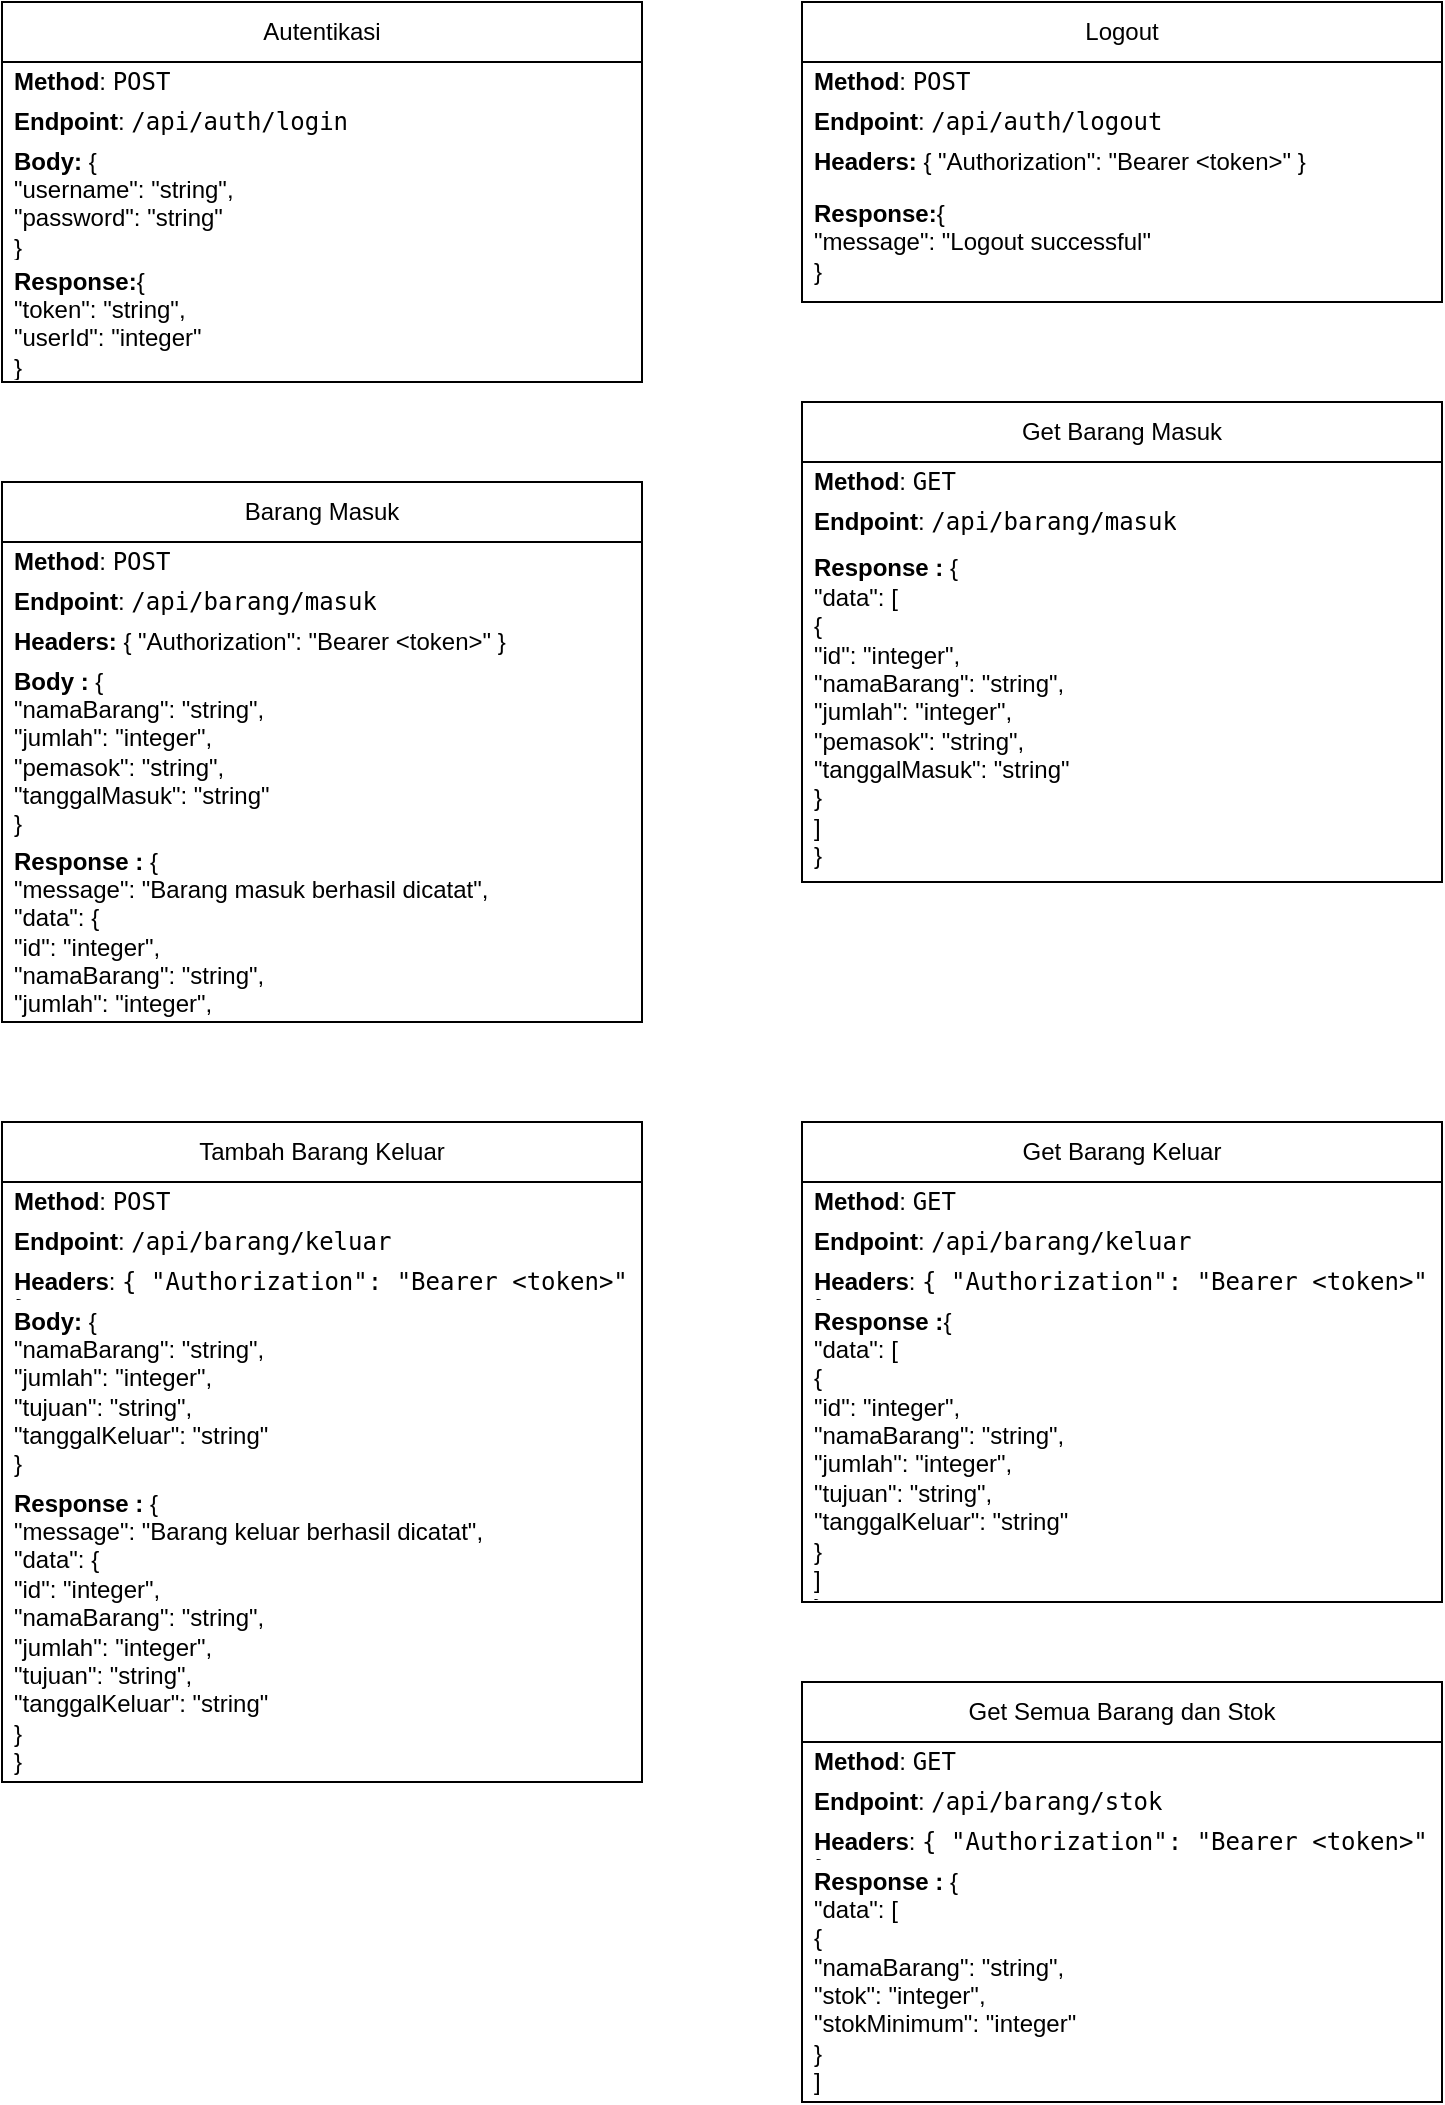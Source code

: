 <mxfile version="25.0.1">
  <diagram name="Halaman-1" id="sQ41wep3_2fcKu83onop">
    <mxGraphModel dx="880" dy="527" grid="1" gridSize="10" guides="1" tooltips="1" connect="1" arrows="1" fold="1" page="1" pageScale="1" pageWidth="827" pageHeight="1169" math="0" shadow="0">
      <root>
        <mxCell id="0" />
        <mxCell id="1" parent="0" />
        <mxCell id="IIk64PeaFXEYmDNorfwS-2" value="Autentikasi" style="swimlane;fontStyle=0;childLayout=stackLayout;horizontal=1;startSize=30;horizontalStack=0;resizeParent=1;resizeParentMax=0;resizeLast=0;collapsible=1;marginBottom=0;whiteSpace=wrap;html=1;" vertex="1" parent="1">
          <mxGeometry width="320" height="190" as="geometry" />
        </mxCell>
        <mxCell id="IIk64PeaFXEYmDNorfwS-3" value="&lt;strong&gt;Method&lt;/strong&gt;: &lt;code&gt;POST&lt;/code&gt;" style="text;strokeColor=none;fillColor=none;align=left;verticalAlign=middle;spacingLeft=4;spacingRight=4;overflow=hidden;points=[[0,0.5],[1,0.5]];portConstraint=eastwest;rotatable=0;whiteSpace=wrap;html=1;" vertex="1" parent="IIk64PeaFXEYmDNorfwS-2">
          <mxGeometry y="30" width="320" height="20" as="geometry" />
        </mxCell>
        <mxCell id="IIk64PeaFXEYmDNorfwS-4" value="&lt;strong&gt;Endpoint&lt;/strong&gt;: &lt;code&gt;/api/auth/login&lt;/code&gt;" style="text;strokeColor=none;fillColor=none;align=left;verticalAlign=middle;spacingLeft=4;spacingRight=4;overflow=hidden;points=[[0,0.5],[1,0.5]];portConstraint=eastwest;rotatable=0;whiteSpace=wrap;html=1;" vertex="1" parent="IIk64PeaFXEYmDNorfwS-2">
          <mxGeometry y="50" width="320" height="20" as="geometry" />
        </mxCell>
        <mxCell id="IIk64PeaFXEYmDNorfwS-6" value="&lt;b&gt;Body:&amp;nbsp;&lt;/b&gt;&lt;span style=&quot;background-color: initial;&quot;&gt;{&lt;/span&gt;&lt;div&gt;  &lt;span class=&quot;hljs-attr&quot;&gt;&quot;username&quot;&lt;/span&gt;&lt;span class=&quot;hljs-punctuation&quot;&gt;:&lt;/span&gt; &lt;span class=&quot;hljs-string&quot;&gt;&quot;string&quot;&lt;/span&gt;&lt;span class=&quot;hljs-punctuation&quot;&gt;,&lt;/span&gt;&lt;br&gt;  &lt;span class=&quot;hljs-attr&quot;&gt;&quot;password&quot;&lt;/span&gt;&lt;span class=&quot;hljs-punctuation&quot;&gt;:&lt;/span&gt; &lt;span class=&quot;hljs-string&quot;&gt;&quot;string&quot;&lt;/span&gt;&lt;br&gt;&lt;span class=&quot;hljs-punctuation&quot;&gt;}&lt;/span&gt;&amp;nbsp;&lt;/div&gt;" style="text;strokeColor=none;fillColor=none;align=left;verticalAlign=middle;spacingLeft=4;spacingRight=4;overflow=hidden;points=[[0,0.5],[1,0.5]];portConstraint=eastwest;rotatable=0;whiteSpace=wrap;html=1;" vertex="1" parent="IIk64PeaFXEYmDNorfwS-2">
          <mxGeometry y="70" width="320" height="60" as="geometry" />
        </mxCell>
        <mxCell id="IIk64PeaFXEYmDNorfwS-5" value="&lt;span class=&quot;hljs-punctuation&quot;&gt;&lt;b&gt;Response:&lt;/b&gt;&lt;/span&gt;&lt;span class=&quot;hljs-punctuation&quot;&gt;{&lt;/span&gt;&lt;br&gt;  &lt;span class=&quot;hljs-attr&quot;&gt;&quot;token&quot;&lt;/span&gt;&lt;span class=&quot;hljs-punctuation&quot;&gt;:&lt;/span&gt; &lt;span class=&quot;hljs-string&quot;&gt;&quot;string&quot;&lt;/span&gt;&lt;span class=&quot;hljs-punctuation&quot;&gt;,&lt;/span&gt;&lt;br&gt;  &lt;span class=&quot;hljs-attr&quot;&gt;&quot;userId&quot;&lt;/span&gt;&lt;span class=&quot;hljs-punctuation&quot;&gt;:&lt;/span&gt; &lt;span class=&quot;hljs-string&quot;&gt;&quot;integer&quot;&lt;/span&gt;&lt;br&gt;&lt;span class=&quot;hljs-punctuation&quot;&gt;}&lt;/span&gt;" style="text;strokeColor=none;fillColor=none;align=left;verticalAlign=middle;spacingLeft=4;spacingRight=4;overflow=hidden;points=[[0,0.5],[1,0.5]];portConstraint=eastwest;rotatable=0;whiteSpace=wrap;html=1;" vertex="1" parent="IIk64PeaFXEYmDNorfwS-2">
          <mxGeometry y="130" width="320" height="60" as="geometry" />
        </mxCell>
        <mxCell id="IIk64PeaFXEYmDNorfwS-7" value="Logout" style="swimlane;fontStyle=0;childLayout=stackLayout;horizontal=1;startSize=30;horizontalStack=0;resizeParent=1;resizeParentMax=0;resizeLast=0;collapsible=1;marginBottom=0;whiteSpace=wrap;html=1;" vertex="1" parent="1">
          <mxGeometry x="400" width="320" height="150" as="geometry" />
        </mxCell>
        <mxCell id="IIk64PeaFXEYmDNorfwS-8" value="&lt;strong&gt;Method&lt;/strong&gt;: &lt;code&gt;POST&lt;/code&gt;" style="text;strokeColor=none;fillColor=none;align=left;verticalAlign=middle;spacingLeft=4;spacingRight=4;overflow=hidden;points=[[0,0.5],[1,0.5]];portConstraint=eastwest;rotatable=0;whiteSpace=wrap;html=1;" vertex="1" parent="IIk64PeaFXEYmDNorfwS-7">
          <mxGeometry y="30" width="320" height="20" as="geometry" />
        </mxCell>
        <mxCell id="IIk64PeaFXEYmDNorfwS-9" value="&lt;strong&gt;Endpoint&lt;/strong&gt;: &lt;code&gt;/api/auth/logout&lt;/code&gt;" style="text;strokeColor=none;fillColor=none;align=left;verticalAlign=middle;spacingLeft=4;spacingRight=4;overflow=hidden;points=[[0,0.5],[1,0.5]];portConstraint=eastwest;rotatable=0;whiteSpace=wrap;html=1;" vertex="1" parent="IIk64PeaFXEYmDNorfwS-7">
          <mxGeometry y="50" width="320" height="20" as="geometry" />
        </mxCell>
        <mxCell id="IIk64PeaFXEYmDNorfwS-10" value="&lt;div&gt;&lt;span class=&quot;hljs-attr&quot;&gt;&lt;b&gt;Headers:&lt;/b&gt;&amp;nbsp;{ &quot;Authorization&quot;: &quot;Bearer &amp;lt;token&amp;gt;&quot; }&lt;/span&gt;&amp;nbsp;&lt;/div&gt;" style="text;strokeColor=none;fillColor=none;align=left;verticalAlign=middle;spacingLeft=4;spacingRight=4;overflow=hidden;points=[[0,0.5],[1,0.5]];portConstraint=eastwest;rotatable=0;whiteSpace=wrap;html=1;" vertex="1" parent="IIk64PeaFXEYmDNorfwS-7">
          <mxGeometry y="70" width="320" height="20" as="geometry" />
        </mxCell>
        <mxCell id="IIk64PeaFXEYmDNorfwS-11" value="&lt;span class=&quot;hljs-punctuation&quot;&gt;&lt;b&gt;Response:&lt;/b&gt;&lt;/span&gt;&lt;span class=&quot;hljs-punctuation&quot;&gt;{&lt;/span&gt;&lt;br&gt;  &lt;span class=&quot;hljs-attr&quot;&gt;&quot;message&quot;&lt;/span&gt;&lt;span class=&quot;hljs-punctuation&quot;&gt;:&lt;/span&gt; &lt;span class=&quot;hljs-string&quot;&gt;&quot;Logout successful&quot;&lt;/span&gt;&lt;br&gt;&lt;span class=&quot;hljs-punctuation&quot;&gt;}&lt;/span&gt;" style="text;strokeColor=none;fillColor=none;align=left;verticalAlign=middle;spacingLeft=4;spacingRight=4;overflow=hidden;points=[[0,0.5],[1,0.5]];portConstraint=eastwest;rotatable=0;whiteSpace=wrap;html=1;" vertex="1" parent="IIk64PeaFXEYmDNorfwS-7">
          <mxGeometry y="90" width="320" height="60" as="geometry" />
        </mxCell>
        <mxCell id="IIk64PeaFXEYmDNorfwS-12" value="Barang Masuk" style="swimlane;fontStyle=0;childLayout=stackLayout;horizontal=1;startSize=30;horizontalStack=0;resizeParent=1;resizeParentMax=0;resizeLast=0;collapsible=1;marginBottom=0;whiteSpace=wrap;html=1;" vertex="1" parent="1">
          <mxGeometry y="240" width="320" height="270" as="geometry" />
        </mxCell>
        <mxCell id="IIk64PeaFXEYmDNorfwS-13" value="&lt;strong&gt;Method&lt;/strong&gt;: &lt;code&gt;POST&lt;/code&gt;" style="text;strokeColor=none;fillColor=none;align=left;verticalAlign=middle;spacingLeft=4;spacingRight=4;overflow=hidden;points=[[0,0.5],[1,0.5]];portConstraint=eastwest;rotatable=0;whiteSpace=wrap;html=1;" vertex="1" parent="IIk64PeaFXEYmDNorfwS-12">
          <mxGeometry y="30" width="320" height="20" as="geometry" />
        </mxCell>
        <mxCell id="IIk64PeaFXEYmDNorfwS-14" value="&lt;strong&gt;Endpoint&lt;/strong&gt;: &lt;code&gt;/api/barang/masuk&lt;/code&gt;" style="text;strokeColor=none;fillColor=none;align=left;verticalAlign=middle;spacingLeft=4;spacingRight=4;overflow=hidden;points=[[0,0.5],[1,0.5]];portConstraint=eastwest;rotatable=0;whiteSpace=wrap;html=1;" vertex="1" parent="IIk64PeaFXEYmDNorfwS-12">
          <mxGeometry y="50" width="320" height="20" as="geometry" />
        </mxCell>
        <mxCell id="IIk64PeaFXEYmDNorfwS-15" value="&lt;div&gt;&lt;span class=&quot;hljs-attr&quot;&gt;&lt;b&gt;Headers:&amp;nbsp;&lt;/b&gt;&lt;/span&gt;&lt;span style=&quot;background-color: initial;&quot;&gt;{ &quot;Authorization&quot;: &quot;Bearer &amp;lt;token&amp;gt;&quot; }&lt;/span&gt;&lt;/div&gt;" style="text;strokeColor=none;fillColor=none;align=left;verticalAlign=middle;spacingLeft=4;spacingRight=4;overflow=hidden;points=[[0,0.5],[1,0.5]];portConstraint=eastwest;rotatable=0;whiteSpace=wrap;html=1;" vertex="1" parent="IIk64PeaFXEYmDNorfwS-12">
          <mxGeometry y="70" width="320" height="20" as="geometry" />
        </mxCell>
        <mxCell id="IIk64PeaFXEYmDNorfwS-22" value="&lt;span class=&quot;hljs-punctuation&quot;&gt;&lt;b&gt;Body :&amp;nbsp;&lt;/b&gt;&lt;/span&gt;&lt;span class=&quot;hljs-punctuation&quot;&gt;{&lt;/span&gt;&lt;br&gt;  &lt;span class=&quot;hljs-attr&quot;&gt;&quot;namaBarang&quot;&lt;/span&gt;&lt;span class=&quot;hljs-punctuation&quot;&gt;:&lt;/span&gt; &lt;span class=&quot;hljs-string&quot;&gt;&quot;string&quot;&lt;/span&gt;&lt;span class=&quot;hljs-punctuation&quot;&gt;,&lt;/span&gt;&lt;br&gt;  &lt;span class=&quot;hljs-attr&quot;&gt;&quot;jumlah&quot;&lt;/span&gt;&lt;span class=&quot;hljs-punctuation&quot;&gt;:&lt;/span&gt; &lt;span class=&quot;hljs-string&quot;&gt;&quot;integer&quot;&lt;/span&gt;&lt;span class=&quot;hljs-punctuation&quot;&gt;,&lt;/span&gt;&lt;br&gt;  &lt;span class=&quot;hljs-attr&quot;&gt;&quot;pemasok&quot;&lt;/span&gt;&lt;span class=&quot;hljs-punctuation&quot;&gt;:&lt;/span&gt; &lt;span class=&quot;hljs-string&quot;&gt;&quot;string&quot;&lt;/span&gt;&lt;span class=&quot;hljs-punctuation&quot;&gt;,&lt;/span&gt;&lt;br&gt;  &lt;span class=&quot;hljs-attr&quot;&gt;&quot;tanggalMasuk&quot;&lt;/span&gt;&lt;span class=&quot;hljs-punctuation&quot;&gt;:&lt;/span&gt; &lt;span class=&quot;hljs-string&quot;&gt;&quot;string&quot;&lt;/span&gt;&lt;br&gt;&lt;span class=&quot;hljs-punctuation&quot;&gt;}&lt;/span&gt;" style="text;strokeColor=none;fillColor=none;align=left;verticalAlign=middle;spacingLeft=4;spacingRight=4;overflow=hidden;points=[[0,0.5],[1,0.5]];portConstraint=eastwest;rotatable=0;whiteSpace=wrap;html=1;" vertex="1" parent="IIk64PeaFXEYmDNorfwS-12">
          <mxGeometry y="90" width="320" height="90" as="geometry" />
        </mxCell>
        <mxCell id="IIk64PeaFXEYmDNorfwS-16" value="&lt;span class=&quot;hljs-punctuation&quot;&gt;&lt;b&gt;Response :&amp;nbsp;&lt;/b&gt;&lt;/span&gt;&lt;span class=&quot;hljs-punctuation&quot;&gt;{&lt;/span&gt;&lt;br&gt;  &lt;span class=&quot;hljs-attr&quot;&gt;&quot;message&quot;&lt;/span&gt;&lt;span class=&quot;hljs-punctuation&quot;&gt;:&lt;/span&gt; &lt;span class=&quot;hljs-string&quot;&gt;&quot;Barang masuk berhasil dicatat&quot;&lt;/span&gt;&lt;span class=&quot;hljs-punctuation&quot;&gt;,&lt;/span&gt;&lt;br&gt;  &lt;span class=&quot;hljs-attr&quot;&gt;&quot;data&quot;&lt;/span&gt;&lt;span class=&quot;hljs-punctuation&quot;&gt;:&lt;/span&gt; &lt;span class=&quot;hljs-punctuation&quot;&gt;{&lt;/span&gt;&lt;br&gt;    &lt;span class=&quot;hljs-attr&quot;&gt;&quot;id&quot;&lt;/span&gt;&lt;span class=&quot;hljs-punctuation&quot;&gt;:&lt;/span&gt; &lt;span class=&quot;hljs-string&quot;&gt;&quot;integer&quot;&lt;/span&gt;&lt;span class=&quot;hljs-punctuation&quot;&gt;,&lt;/span&gt;&lt;br&gt;    &lt;span class=&quot;hljs-attr&quot;&gt;&quot;namaBarang&quot;&lt;/span&gt;&lt;span class=&quot;hljs-punctuation&quot;&gt;:&lt;/span&gt; &lt;span class=&quot;hljs-string&quot;&gt;&quot;string&quot;&lt;/span&gt;&lt;span class=&quot;hljs-punctuation&quot;&gt;,&lt;/span&gt;&lt;br&gt;    &lt;span class=&quot;hljs-attr&quot;&gt;&quot;jumlah&quot;&lt;/span&gt;&lt;span class=&quot;hljs-punctuation&quot;&gt;:&lt;/span&gt; &lt;span class=&quot;hljs-string&quot;&gt;&quot;integer&quot;&lt;/span&gt;&lt;span class=&quot;hljs-punctuation&quot;&gt;,&lt;/span&gt;&lt;br&gt;    &lt;span class=&quot;hljs-attr&quot;&gt;&quot;tanggalMasuk&quot;&lt;/span&gt;&lt;span class=&quot;hljs-punctuation&quot;&gt;:&lt;/span&gt; &lt;span class=&quot;hljs-string&quot;&gt;&quot;string&quot;&lt;/span&gt;&lt;br&gt;  &lt;span class=&quot;hljs-punctuation&quot;&gt;}&lt;/span&gt;" style="text;strokeColor=none;fillColor=none;align=left;verticalAlign=middle;spacingLeft=4;spacingRight=4;overflow=hidden;points=[[0,0.5],[1,0.5]];portConstraint=eastwest;rotatable=0;whiteSpace=wrap;html=1;" vertex="1" parent="IIk64PeaFXEYmDNorfwS-12">
          <mxGeometry y="180" width="320" height="90" as="geometry" />
        </mxCell>
        <mxCell id="IIk64PeaFXEYmDNorfwS-17" value="Get Barang Masuk" style="swimlane;fontStyle=0;childLayout=stackLayout;horizontal=1;startSize=30;horizontalStack=0;resizeParent=1;resizeParentMax=0;resizeLast=0;collapsible=1;marginBottom=0;whiteSpace=wrap;html=1;" vertex="1" parent="1">
          <mxGeometry x="400" y="200" width="320" height="240" as="geometry" />
        </mxCell>
        <mxCell id="IIk64PeaFXEYmDNorfwS-18" value="&lt;strong&gt;Method&lt;/strong&gt;: &lt;code&gt;GET&lt;/code&gt;" style="text;strokeColor=none;fillColor=none;align=left;verticalAlign=middle;spacingLeft=4;spacingRight=4;overflow=hidden;points=[[0,0.5],[1,0.5]];portConstraint=eastwest;rotatable=0;whiteSpace=wrap;html=1;" vertex="1" parent="IIk64PeaFXEYmDNorfwS-17">
          <mxGeometry y="30" width="320" height="20" as="geometry" />
        </mxCell>
        <mxCell id="IIk64PeaFXEYmDNorfwS-19" value="&lt;strong&gt;Endpoint&lt;/strong&gt;: &lt;code&gt;/api/barang/masuk&lt;/code&gt;" style="text;strokeColor=none;fillColor=none;align=left;verticalAlign=middle;spacingLeft=4;spacingRight=4;overflow=hidden;points=[[0,0.5],[1,0.5]];portConstraint=eastwest;rotatable=0;whiteSpace=wrap;html=1;" vertex="1" parent="IIk64PeaFXEYmDNorfwS-17">
          <mxGeometry y="50" width="320" height="20" as="geometry" />
        </mxCell>
        <mxCell id="IIk64PeaFXEYmDNorfwS-21" value="&lt;span class=&quot;hljs-punctuation&quot;&gt;&lt;b&gt;Response :&amp;nbsp;&lt;/b&gt;&lt;/span&gt;&lt;span class=&quot;hljs-punctuation&quot;&gt;{&lt;/span&gt;&lt;br&gt;  &lt;span class=&quot;hljs-attr&quot;&gt;&quot;data&quot;&lt;/span&gt;&lt;span class=&quot;hljs-punctuation&quot;&gt;:&lt;/span&gt; &lt;span class=&quot;hljs-punctuation&quot;&gt;[&lt;/span&gt;&lt;br&gt;    &lt;span class=&quot;hljs-punctuation&quot;&gt;{&lt;/span&gt;&lt;br&gt;      &lt;span class=&quot;hljs-attr&quot;&gt;&quot;id&quot;&lt;/span&gt;&lt;span class=&quot;hljs-punctuation&quot;&gt;:&lt;/span&gt; &lt;span class=&quot;hljs-string&quot;&gt;&quot;integer&quot;&lt;/span&gt;&lt;span class=&quot;hljs-punctuation&quot;&gt;,&lt;/span&gt;&lt;br&gt;      &lt;span class=&quot;hljs-attr&quot;&gt;&quot;namaBarang&quot;&lt;/span&gt;&lt;span class=&quot;hljs-punctuation&quot;&gt;:&lt;/span&gt; &lt;span class=&quot;hljs-string&quot;&gt;&quot;string&quot;&lt;/span&gt;&lt;span class=&quot;hljs-punctuation&quot;&gt;,&lt;/span&gt;&lt;br&gt;      &lt;span class=&quot;hljs-attr&quot;&gt;&quot;jumlah&quot;&lt;/span&gt;&lt;span class=&quot;hljs-punctuation&quot;&gt;:&lt;/span&gt; &lt;span class=&quot;hljs-string&quot;&gt;&quot;integer&quot;&lt;/span&gt;&lt;span class=&quot;hljs-punctuation&quot;&gt;,&lt;/span&gt;&lt;br&gt;      &lt;span class=&quot;hljs-attr&quot;&gt;&quot;pemasok&quot;&lt;/span&gt;&lt;span class=&quot;hljs-punctuation&quot;&gt;:&lt;/span&gt; &lt;span class=&quot;hljs-string&quot;&gt;&quot;string&quot;&lt;/span&gt;&lt;span class=&quot;hljs-punctuation&quot;&gt;,&lt;/span&gt;&lt;br&gt;      &lt;span class=&quot;hljs-attr&quot;&gt;&quot;tanggalMasuk&quot;&lt;/span&gt;&lt;span class=&quot;hljs-punctuation&quot;&gt;:&lt;/span&gt; &lt;span class=&quot;hljs-string&quot;&gt;&quot;string&quot;&lt;/span&gt;&lt;br&gt;    &lt;span class=&quot;hljs-punctuation&quot;&gt;}&lt;/span&gt;&lt;br&gt;  &lt;span class=&quot;hljs-punctuation&quot;&gt;]&lt;/span&gt;&lt;br&gt;&lt;span class=&quot;hljs-punctuation&quot;&gt;}&lt;/span&gt;" style="text;strokeColor=none;fillColor=none;align=left;verticalAlign=middle;spacingLeft=4;spacingRight=4;overflow=hidden;points=[[0,0.5],[1,0.5]];portConstraint=eastwest;rotatable=0;whiteSpace=wrap;html=1;" vertex="1" parent="IIk64PeaFXEYmDNorfwS-17">
          <mxGeometry y="70" width="320" height="170" as="geometry" />
        </mxCell>
        <mxCell id="IIk64PeaFXEYmDNorfwS-23" value="Tambah Barang Keluar" style="swimlane;fontStyle=0;childLayout=stackLayout;horizontal=1;startSize=30;horizontalStack=0;resizeParent=1;resizeParentMax=0;resizeLast=0;collapsible=1;marginBottom=0;whiteSpace=wrap;html=1;" vertex="1" parent="1">
          <mxGeometry y="560" width="320" height="330" as="geometry" />
        </mxCell>
        <mxCell id="IIk64PeaFXEYmDNorfwS-24" value="&lt;strong&gt;Method&lt;/strong&gt;: &lt;code&gt;POST&lt;/code&gt;" style="text;strokeColor=none;fillColor=none;align=left;verticalAlign=middle;spacingLeft=4;spacingRight=4;overflow=hidden;points=[[0,0.5],[1,0.5]];portConstraint=eastwest;rotatable=0;whiteSpace=wrap;html=1;" vertex="1" parent="IIk64PeaFXEYmDNorfwS-23">
          <mxGeometry y="30" width="320" height="20" as="geometry" />
        </mxCell>
        <mxCell id="IIk64PeaFXEYmDNorfwS-25" value="&lt;strong&gt;Endpoint&lt;/strong&gt;: &lt;code&gt;/api/barang/keluar&lt;/code&gt;" style="text;strokeColor=none;fillColor=none;align=left;verticalAlign=middle;spacingLeft=4;spacingRight=4;overflow=hidden;points=[[0,0.5],[1,0.5]];portConstraint=eastwest;rotatable=0;whiteSpace=wrap;html=1;" vertex="1" parent="IIk64PeaFXEYmDNorfwS-23">
          <mxGeometry y="50" width="320" height="20" as="geometry" />
        </mxCell>
        <mxCell id="IIk64PeaFXEYmDNorfwS-27" value="&lt;strong&gt;Headers&lt;/strong&gt;: &lt;code&gt;{ &quot;Authorization&quot;: &quot;Bearer &amp;lt;token&amp;gt;&quot; }&lt;/code&gt;" style="text;strokeColor=none;fillColor=none;align=left;verticalAlign=middle;spacingLeft=4;spacingRight=4;overflow=hidden;points=[[0,0.5],[1,0.5]];portConstraint=eastwest;rotatable=0;whiteSpace=wrap;html=1;" vertex="1" parent="IIk64PeaFXEYmDNorfwS-23">
          <mxGeometry y="70" width="320" height="20" as="geometry" />
        </mxCell>
        <mxCell id="IIk64PeaFXEYmDNorfwS-28" value="&lt;b&gt;Body:&amp;nbsp;&lt;/b&gt;&lt;span class=&quot;hljs-punctuation&quot;&gt;{&lt;/span&gt;&lt;br/&gt;  &lt;span class=&quot;hljs-attr&quot;&gt;&quot;namaBarang&quot;&lt;/span&gt;&lt;span class=&quot;hljs-punctuation&quot;&gt;:&lt;/span&gt; &lt;span class=&quot;hljs-string&quot;&gt;&quot;string&quot;&lt;/span&gt;&lt;span class=&quot;hljs-punctuation&quot;&gt;,&lt;/span&gt;&lt;br/&gt;  &lt;span class=&quot;hljs-attr&quot;&gt;&quot;jumlah&quot;&lt;/span&gt;&lt;span class=&quot;hljs-punctuation&quot;&gt;:&lt;/span&gt; &lt;span class=&quot;hljs-string&quot;&gt;&quot;integer&quot;&lt;/span&gt;&lt;span class=&quot;hljs-punctuation&quot;&gt;,&lt;/span&gt;&lt;br/&gt;  &lt;span class=&quot;hljs-attr&quot;&gt;&quot;tujuan&quot;&lt;/span&gt;&lt;span class=&quot;hljs-punctuation&quot;&gt;:&lt;/span&gt; &lt;span class=&quot;hljs-string&quot;&gt;&quot;string&quot;&lt;/span&gt;&lt;span class=&quot;hljs-punctuation&quot;&gt;,&lt;/span&gt;&lt;br/&gt;  &lt;span class=&quot;hljs-attr&quot;&gt;&quot;tanggalKeluar&quot;&lt;/span&gt;&lt;span class=&quot;hljs-punctuation&quot;&gt;:&lt;/span&gt; &lt;span class=&quot;hljs-string&quot;&gt;&quot;string&quot;&lt;/span&gt;&lt;br/&gt;&lt;span class=&quot;hljs-punctuation&quot;&gt;}&lt;/span&gt;" style="text;strokeColor=none;fillColor=none;align=left;verticalAlign=middle;spacingLeft=4;spacingRight=4;overflow=hidden;points=[[0,0.5],[1,0.5]];portConstraint=eastwest;rotatable=0;whiteSpace=wrap;html=1;" vertex="1" parent="IIk64PeaFXEYmDNorfwS-23">
          <mxGeometry y="90" width="320" height="90" as="geometry" />
        </mxCell>
        <mxCell id="IIk64PeaFXEYmDNorfwS-26" value="&lt;span class=&quot;hljs-punctuation&quot;&gt;&lt;b&gt;Response :&amp;nbsp;&lt;/b&gt;&lt;/span&gt;&lt;span class=&quot;hljs-punctuation&quot;&gt;{&lt;/span&gt;&lt;br&gt;  &lt;span class=&quot;hljs-attr&quot;&gt;&quot;message&quot;&lt;/span&gt;&lt;span class=&quot;hljs-punctuation&quot;&gt;:&lt;/span&gt; &lt;span class=&quot;hljs-string&quot;&gt;&quot;Barang keluar berhasil dicatat&quot;&lt;/span&gt;&lt;span class=&quot;hljs-punctuation&quot;&gt;,&lt;/span&gt;&lt;br&gt;  &lt;span class=&quot;hljs-attr&quot;&gt;&quot;data&quot;&lt;/span&gt;&lt;span class=&quot;hljs-punctuation&quot;&gt;:&lt;/span&gt; &lt;span class=&quot;hljs-punctuation&quot;&gt;{&lt;/span&gt;&lt;br&gt;    &lt;span class=&quot;hljs-attr&quot;&gt;&quot;id&quot;&lt;/span&gt;&lt;span class=&quot;hljs-punctuation&quot;&gt;:&lt;/span&gt; &lt;span class=&quot;hljs-string&quot;&gt;&quot;integer&quot;&lt;/span&gt;&lt;span class=&quot;hljs-punctuation&quot;&gt;,&lt;/span&gt;&lt;br&gt;    &lt;span class=&quot;hljs-attr&quot;&gt;&quot;namaBarang&quot;&lt;/span&gt;&lt;span class=&quot;hljs-punctuation&quot;&gt;:&lt;/span&gt; &lt;span class=&quot;hljs-string&quot;&gt;&quot;string&quot;&lt;/span&gt;&lt;span class=&quot;hljs-punctuation&quot;&gt;,&lt;/span&gt;&lt;br&gt;    &lt;span class=&quot;hljs-attr&quot;&gt;&quot;jumlah&quot;&lt;/span&gt;&lt;span class=&quot;hljs-punctuation&quot;&gt;:&lt;/span&gt; &lt;span class=&quot;hljs-string&quot;&gt;&quot;integer&quot;&lt;/span&gt;&lt;span class=&quot;hljs-punctuation&quot;&gt;,&lt;/span&gt;&lt;br&gt;    &lt;span class=&quot;hljs-attr&quot;&gt;&quot;tujuan&quot;&lt;/span&gt;&lt;span class=&quot;hljs-punctuation&quot;&gt;:&lt;/span&gt; &lt;span class=&quot;hljs-string&quot;&gt;&quot;string&quot;&lt;/span&gt;&lt;span class=&quot;hljs-punctuation&quot;&gt;,&lt;/span&gt;&lt;br&gt;    &lt;span class=&quot;hljs-attr&quot;&gt;&quot;tanggalKeluar&quot;&lt;/span&gt;&lt;span class=&quot;hljs-punctuation&quot;&gt;:&lt;/span&gt; &lt;span class=&quot;hljs-string&quot;&gt;&quot;string&quot;&lt;/span&gt;&lt;br&gt;  &lt;span class=&quot;hljs-punctuation&quot;&gt;}&lt;/span&gt;&lt;br&gt;&lt;span class=&quot;hljs-punctuation&quot;&gt;}&lt;/span&gt;" style="text;strokeColor=none;fillColor=none;align=left;verticalAlign=middle;spacingLeft=4;spacingRight=4;overflow=hidden;points=[[0,0.5],[1,0.5]];portConstraint=eastwest;rotatable=0;whiteSpace=wrap;html=1;" vertex="1" parent="IIk64PeaFXEYmDNorfwS-23">
          <mxGeometry y="180" width="320" height="150" as="geometry" />
        </mxCell>
        <mxCell id="IIk64PeaFXEYmDNorfwS-29" value="Get Barang Keluar" style="swimlane;fontStyle=0;childLayout=stackLayout;horizontal=1;startSize=30;horizontalStack=0;resizeParent=1;resizeParentMax=0;resizeLast=0;collapsible=1;marginBottom=0;whiteSpace=wrap;html=1;" vertex="1" parent="1">
          <mxGeometry x="400" y="560" width="320" height="240" as="geometry" />
        </mxCell>
        <mxCell id="IIk64PeaFXEYmDNorfwS-30" value="&lt;strong&gt;Method&lt;/strong&gt;: &lt;code&gt;GET&lt;/code&gt;" style="text;strokeColor=none;fillColor=none;align=left;verticalAlign=middle;spacingLeft=4;spacingRight=4;overflow=hidden;points=[[0,0.5],[1,0.5]];portConstraint=eastwest;rotatable=0;whiteSpace=wrap;html=1;" vertex="1" parent="IIk64PeaFXEYmDNorfwS-29">
          <mxGeometry y="30" width="320" height="20" as="geometry" />
        </mxCell>
        <mxCell id="IIk64PeaFXEYmDNorfwS-31" value="&lt;strong&gt;Endpoint&lt;/strong&gt;: &lt;code&gt;/api/barang/keluar&lt;/code&gt;" style="text;strokeColor=none;fillColor=none;align=left;verticalAlign=middle;spacingLeft=4;spacingRight=4;overflow=hidden;points=[[0,0.5],[1,0.5]];portConstraint=eastwest;rotatable=0;whiteSpace=wrap;html=1;" vertex="1" parent="IIk64PeaFXEYmDNorfwS-29">
          <mxGeometry y="50" width="320" height="20" as="geometry" />
        </mxCell>
        <mxCell id="IIk64PeaFXEYmDNorfwS-32" value="&lt;strong&gt;Headers&lt;/strong&gt;: &lt;code&gt;{ &quot;Authorization&quot;: &quot;Bearer &amp;lt;token&amp;gt;&quot; }&lt;/code&gt;" style="text;strokeColor=none;fillColor=none;align=left;verticalAlign=middle;spacingLeft=4;spacingRight=4;overflow=hidden;points=[[0,0.5],[1,0.5]];portConstraint=eastwest;rotatable=0;whiteSpace=wrap;html=1;" vertex="1" parent="IIk64PeaFXEYmDNorfwS-29">
          <mxGeometry y="70" width="320" height="20" as="geometry" />
        </mxCell>
        <mxCell id="IIk64PeaFXEYmDNorfwS-34" value="&lt;span class=&quot;hljs-punctuation&quot;&gt;&lt;b&gt;Response :&lt;/b&gt;&lt;/span&gt;&lt;span class=&quot;hljs-punctuation&quot;&gt;{&lt;/span&gt;&lt;br&gt;  &lt;span class=&quot;hljs-attr&quot;&gt;&quot;data&quot;&lt;/span&gt;&lt;span class=&quot;hljs-punctuation&quot;&gt;:&lt;/span&gt; &lt;span class=&quot;hljs-punctuation&quot;&gt;[&lt;/span&gt;&lt;br&gt;    &lt;span class=&quot;hljs-punctuation&quot;&gt;{&lt;/span&gt;&lt;br&gt;      &lt;span class=&quot;hljs-attr&quot;&gt;&quot;id&quot;&lt;/span&gt;&lt;span class=&quot;hljs-punctuation&quot;&gt;:&lt;/span&gt; &lt;span class=&quot;hljs-string&quot;&gt;&quot;integer&quot;&lt;/span&gt;&lt;span class=&quot;hljs-punctuation&quot;&gt;,&lt;/span&gt;&lt;br&gt;      &lt;span class=&quot;hljs-attr&quot;&gt;&quot;namaBarang&quot;&lt;/span&gt;&lt;span class=&quot;hljs-punctuation&quot;&gt;:&lt;/span&gt; &lt;span class=&quot;hljs-string&quot;&gt;&quot;string&quot;&lt;/span&gt;&lt;span class=&quot;hljs-punctuation&quot;&gt;,&lt;/span&gt;&lt;br&gt;      &lt;span class=&quot;hljs-attr&quot;&gt;&quot;jumlah&quot;&lt;/span&gt;&lt;span class=&quot;hljs-punctuation&quot;&gt;:&lt;/span&gt; &lt;span class=&quot;hljs-string&quot;&gt;&quot;integer&quot;&lt;/span&gt;&lt;span class=&quot;hljs-punctuation&quot;&gt;,&lt;/span&gt;&lt;br&gt;      &lt;span class=&quot;hljs-attr&quot;&gt;&quot;tujuan&quot;&lt;/span&gt;&lt;span class=&quot;hljs-punctuation&quot;&gt;:&lt;/span&gt; &lt;span class=&quot;hljs-string&quot;&gt;&quot;string&quot;&lt;/span&gt;&lt;span class=&quot;hljs-punctuation&quot;&gt;,&lt;/span&gt;&lt;br&gt;      &lt;span class=&quot;hljs-attr&quot;&gt;&quot;tanggalKeluar&quot;&lt;/span&gt;&lt;span class=&quot;hljs-punctuation&quot;&gt;:&lt;/span&gt; &lt;span class=&quot;hljs-string&quot;&gt;&quot;string&quot;&lt;/span&gt;&lt;br&gt;    &lt;span class=&quot;hljs-punctuation&quot;&gt;}&lt;/span&gt;&lt;br&gt;  &lt;span class=&quot;hljs-punctuation&quot;&gt;]&lt;/span&gt;&lt;br&gt;&lt;span class=&quot;hljs-punctuation&quot;&gt;}&lt;/span&gt;" style="text;strokeColor=none;fillColor=none;align=left;verticalAlign=middle;spacingLeft=4;spacingRight=4;overflow=hidden;points=[[0,0.5],[1,0.5]];portConstraint=eastwest;rotatable=0;whiteSpace=wrap;html=1;" vertex="1" parent="IIk64PeaFXEYmDNorfwS-29">
          <mxGeometry y="90" width="320" height="150" as="geometry" />
        </mxCell>
        <mxCell id="IIk64PeaFXEYmDNorfwS-35" value="Get Semua Barang dan Stok" style="swimlane;fontStyle=0;childLayout=stackLayout;horizontal=1;startSize=30;horizontalStack=0;resizeParent=1;resizeParentMax=0;resizeLast=0;collapsible=1;marginBottom=0;whiteSpace=wrap;html=1;" vertex="1" parent="1">
          <mxGeometry x="400" y="840" width="320" height="210" as="geometry" />
        </mxCell>
        <mxCell id="IIk64PeaFXEYmDNorfwS-36" value="&lt;strong&gt;Method&lt;/strong&gt;: &lt;code&gt;GET&lt;/code&gt;" style="text;strokeColor=none;fillColor=none;align=left;verticalAlign=middle;spacingLeft=4;spacingRight=4;overflow=hidden;points=[[0,0.5],[1,0.5]];portConstraint=eastwest;rotatable=0;whiteSpace=wrap;html=1;" vertex="1" parent="IIk64PeaFXEYmDNorfwS-35">
          <mxGeometry y="30" width="320" height="20" as="geometry" />
        </mxCell>
        <mxCell id="IIk64PeaFXEYmDNorfwS-37" value="&lt;strong&gt;Endpoint&lt;/strong&gt;: &lt;code&gt;/api/barang/stok&lt;/code&gt;" style="text;strokeColor=none;fillColor=none;align=left;verticalAlign=middle;spacingLeft=4;spacingRight=4;overflow=hidden;points=[[0,0.5],[1,0.5]];portConstraint=eastwest;rotatable=0;whiteSpace=wrap;html=1;" vertex="1" parent="IIk64PeaFXEYmDNorfwS-35">
          <mxGeometry y="50" width="320" height="20" as="geometry" />
        </mxCell>
        <mxCell id="IIk64PeaFXEYmDNorfwS-38" value="&lt;strong&gt;Headers&lt;/strong&gt;: &lt;code&gt;{ &quot;Authorization&quot;: &quot;Bearer &amp;lt;token&amp;gt;&quot; }&lt;/code&gt;" style="text;strokeColor=none;fillColor=none;align=left;verticalAlign=middle;spacingLeft=4;spacingRight=4;overflow=hidden;points=[[0,0.5],[1,0.5]];portConstraint=eastwest;rotatable=0;whiteSpace=wrap;html=1;" vertex="1" parent="IIk64PeaFXEYmDNorfwS-35">
          <mxGeometry y="70" width="320" height="20" as="geometry" />
        </mxCell>
        <mxCell id="IIk64PeaFXEYmDNorfwS-39" value="&lt;span class=&quot;hljs-punctuation&quot;&gt;&lt;b&gt;Response :&amp;nbsp;&lt;/b&gt;&lt;/span&gt;&lt;span class=&quot;hljs-punctuation&quot;&gt;{&lt;/span&gt;&lt;br/&gt;  &lt;span class=&quot;hljs-attr&quot;&gt;&quot;data&quot;&lt;/span&gt;&lt;span class=&quot;hljs-punctuation&quot;&gt;:&lt;/span&gt; &lt;span class=&quot;hljs-punctuation&quot;&gt;[&lt;/span&gt;&lt;br/&gt;    &lt;span class=&quot;hljs-punctuation&quot;&gt;{&lt;/span&gt;&lt;br/&gt;      &lt;span class=&quot;hljs-attr&quot;&gt;&quot;namaBarang&quot;&lt;/span&gt;&lt;span class=&quot;hljs-punctuation&quot;&gt;:&lt;/span&gt; &lt;span class=&quot;hljs-string&quot;&gt;&quot;string&quot;&lt;/span&gt;&lt;span class=&quot;hljs-punctuation&quot;&gt;,&lt;/span&gt;&lt;br/&gt;      &lt;span class=&quot;hljs-attr&quot;&gt;&quot;stok&quot;&lt;/span&gt;&lt;span class=&quot;hljs-punctuation&quot;&gt;:&lt;/span&gt; &lt;span class=&quot;hljs-string&quot;&gt;&quot;integer&quot;&lt;/span&gt;&lt;span class=&quot;hljs-punctuation&quot;&gt;,&lt;/span&gt;&lt;br/&gt;      &lt;span class=&quot;hljs-attr&quot;&gt;&quot;stokMinimum&quot;&lt;/span&gt;&lt;span class=&quot;hljs-punctuation&quot;&gt;:&lt;/span&gt; &lt;span class=&quot;hljs-string&quot;&gt;&quot;integer&quot;&lt;/span&gt;&lt;br/&gt;    &lt;span class=&quot;hljs-punctuation&quot;&gt;}&lt;/span&gt;&lt;br/&gt;  &lt;span class=&quot;hljs-punctuation&quot;&gt;]&lt;/span&gt;&lt;br/&gt;&lt;span class=&quot;hljs-punctuation&quot;&gt;}&lt;/span&gt;" style="text;strokeColor=none;fillColor=none;align=left;verticalAlign=middle;spacingLeft=4;spacingRight=4;overflow=hidden;points=[[0,0.5],[1,0.5]];portConstraint=eastwest;rotatable=0;whiteSpace=wrap;html=1;" vertex="1" parent="IIk64PeaFXEYmDNorfwS-35">
          <mxGeometry y="90" width="320" height="120" as="geometry" />
        </mxCell>
      </root>
    </mxGraphModel>
  </diagram>
</mxfile>
